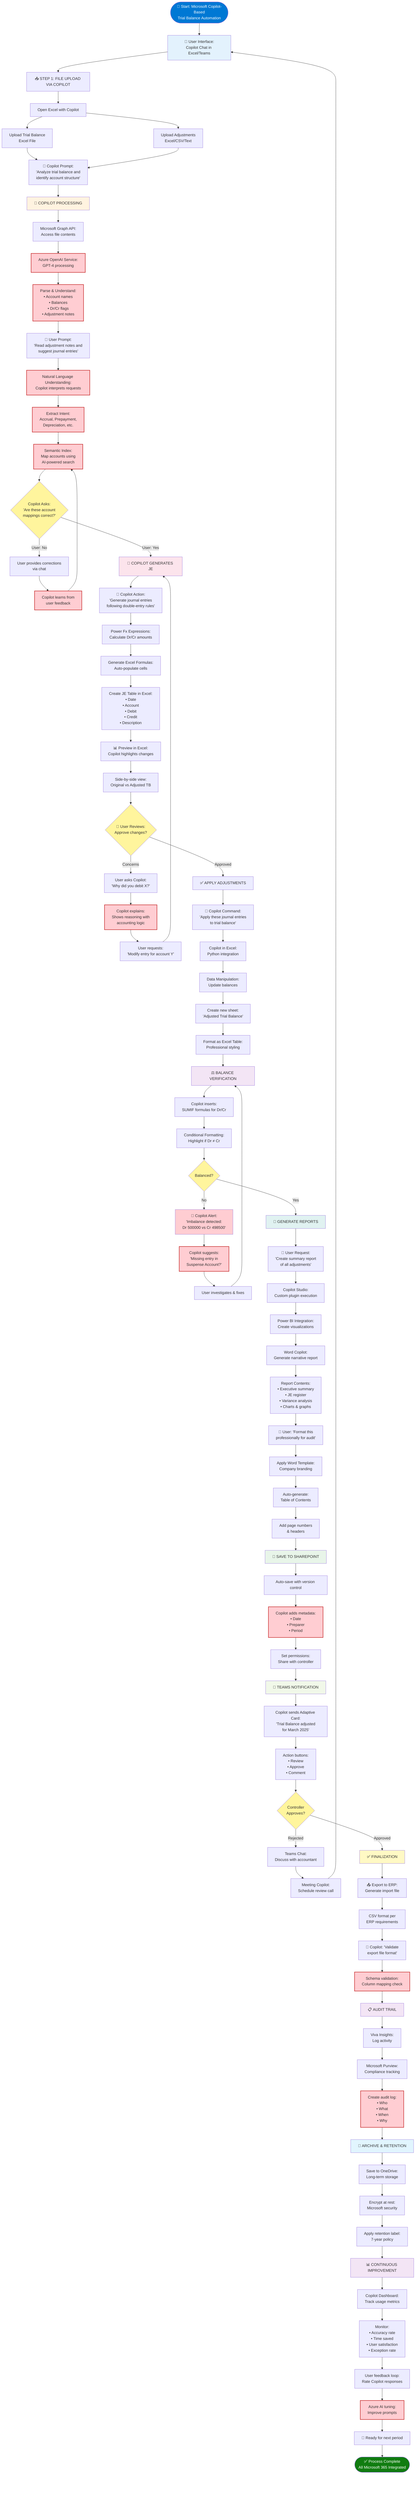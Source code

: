 flowchart TD
    Start([🚀 Start: Microsoft Copilot-Based<br/>Trial Balance Automation]) --> UserInt[👤 User Interface:<br/>Copilot Chat in Excel/Teams]
    
    UserInt --> Upload[📥 STEP 1: FILE UPLOAD VIA COPILOT]
    Upload --> ExcelCopilot[Open Excel with Copilot]
    ExcelCopilot --> UploadTB[Upload Trial Balance<br/>Excel File]
    ExcelCopilot --> UploadAdj[Upload Adjustments<br/>Excel/CSV/Text]
    
    UploadTB --> Prompt1[💬 Copilot Prompt:<br/>'Analyze trial balance and<br/>identify account structure']
    UploadAdj --> Prompt1
    
    Prompt1 --> CopilotRead[🤖 COPILOT PROCESSING]
    CopilotRead --> M365Graph[Microsoft Graph API:<br/>Access file contents]
    M365Graph --> AzureAI[Azure OpenAI Service:<br/>GPT-4 processing]
    
    AzureAI --> Parse[Parse & Understand:<br/>• Account names<br/>• Balances<br/>• Dr/Cr flags<br/>• Adjustment notes]
    
    Parse --> Prompt2[💬 User Prompt:<br/>'Read adjustment notes and<br/>suggest journal entries']
    
    Prompt2 --> NLU[Natural Language Understanding:<br/>Copilot interprets requests]
    NLU --> ExtractIntent[Extract Intent:<br/>Accrual, Prepayment,<br/>Depreciation, etc.]
    ExtractIntent --> SemanticIndex[Semantic Index:<br/>Map accounts using<br/>AI-powered search]
    
    style AzureAI fill:#ffcdd2,stroke:#c62828,stroke-width:2px
    style Parse fill:#ffcdd2,stroke:#c62828,stroke-width:2px
    style NLU fill:#ffcdd2,stroke:#c62828,stroke-width:2px
    style ExtractIntent fill:#ffcdd2,stroke:#c62828,stroke-width:2px
    style SemanticIndex fill:#ffcdd2,stroke:#c62828,stroke-width:2px
    
    SemanticIndex --> Validation{Copilot Asks:<br/>'Are these account<br/>mappings correct?'}
    Validation -->|User: No| UserCorrect[User provides corrections<br/>via chat]
    UserCorrect --> Learning[Copilot learns from<br/>user feedback]
    Learning --> SemanticIndex
    
    style Learning fill:#ffcdd2,stroke:#c62828,stroke-width:2px
    
    Validation -->|User: Yes| GenJE[🤖 COPILOT GENERATES JE]
    
    GenJE --> Prompt3[💬 Copilot Action:<br/>'Generate journal entries<br/>following double-entry rules']
    
    Prompt3 --> PowerFX[Power Fx Expressions:<br/>Calculate Dr/Cr amounts]
    PowerFX --> ExcelFormulas[Generate Excel Formulas:<br/>Auto-populate cells]
    ExcelFormulas --> JETable[Create JE Table in Excel:<br/>• Date<br/>• Account<br/>• Debit<br/>• Credit<br/>• Description]
    
    JETable --> Preview[📊 Preview in Excel:<br/>Copilot highlights changes]
    Preview --> SideBySide[Side-by-side view:<br/>Original vs Adjusted TB]
    
    SideBySide --> UserReview{👤 User Reviews:<br/>Approve changes?}
    UserReview -->|Concerns| Chat[User asks Copilot:<br/>'Why did you debit X?']
    Chat --> Explain[Copilot explains:<br/>Shows reasoning with<br/>accounting logic]
    Explain --> Modify[User requests:<br/>'Modify entry for account Y']
    Modify --> GenJE
    
    style Explain fill:#ffcdd2,stroke:#c62828,stroke-width:2px
    
    UserReview -->|Approved| Apply[✅ APPLY ADJUSTMENTS]
    
    Apply --> Prompt4[💬 Copilot Command:<br/>'Apply these journal entries<br/>to trial balance']
    
    Prompt4 --> PythonCopilot[Copilot in Excel:<br/>Python integration]
    PythonCopilot --> DataManip[Data Manipulation:<br/>Update balances]
    DataManip --> CreateSheet[Create new sheet:<br/>'Adjusted Trial Balance']
    CreateSheet --> FormatTable[Format as Excel Table:<br/>Professional styling]
    
    FormatTable --> BalCheck[⚖️ BALANCE VERIFICATION]
    BalCheck --> SumFormula[Copilot inserts:<br/>SUMIF formulas for Dr/Cr]
    SumFormula --> Conditional[Conditional Formatting:<br/>Highlight if Dr ≠ Cr]
    Conditional --> AutoCheck{Balanced?}
    
    AutoCheck -->|No| Alert[🚨 Copilot Alert:<br/>'Imbalance detected:<br/>Dr 500000 vs Cr 498500']
    Alert --> Suggest[Copilot suggests:<br/>'Missing entry in<br/>Suspense Account?']
    Suggest --> UserFix[User investigates & fixes]
    UserFix --> BalCheck
    
    style Suggest fill:#ffcdd2,stroke:#c62828,stroke-width:2px
    
    AutoCheck -->|Yes| Reports[📑 GENERATE REPORTS]
    
    Reports --> Prompt5[💬 User Request:<br/>'Create summary report<br/>of all adjustments']
    
    Prompt5 --> CopilotStudio[Copilot Studio:<br/>Custom plugin execution]
    CopilotStudio --> PowerBI[Power BI Integration:<br/>Create visualizations]
    PowerBI --> WordReport[Word Copilot:<br/>Generate narrative report]
    
    WordReport --> ReportContent[Report Contents:<br/>• Executive summary<br/>• JE register<br/>• Variance analysis<br/>• Charts & graphs]
    
    ReportContent --> Prompt6[💬 User: 'Format this<br/>professionally for audit']
    Prompt6 --> Template[Apply Word Template:<br/>Company branding]
    Template --> TOC[Auto-generate:<br/>Table of Contents]
    TOC --> PageNum[Add page numbers<br/>& headers]
    
    PageNum --> SharePoint[💾 SAVE TO SHAREPOINT]
    SharePoint --> AutoSave[Auto-save with version control]
    AutoSave --> MetaData[Copilot adds metadata:<br/>• Date<br/>• Preparer<br/>• Period]
    MetaData --> Permissions[Set permissions:<br/>Share with controller]
    
    style MetaData fill:#ffcdd2,stroke:#c62828,stroke-width:2px
    
    Permissions --> Teams[📢 TEAMS NOTIFICATION]
    Teams --> AdaptiveCard[Copilot sends Adaptive Card:<br/>'Trial Balance adjusted<br/>for March 2025']
    AdaptiveCard --> ActionButtons[Action buttons:<br/>• Review<br/>• Approve<br/>• Comment]
    
    ActionButtons --> Approval{Controller<br/>Approves?}
    Approval -->|Rejected| TeamsChat[Teams Chat:<br/>Discuss with accountant]
    TeamsChat --> MeetingCopilot[Meeting Copilot:<br/>Schedule review call]
    MeetingCopilot --> UserInt
    
    Approval -->|Approved| Finalize[✅ FINALIZATION]
    
    Finalize --> ERPExport[📤 Export to ERP:<br/>Generate import file]
    ERPExport --> CSVFormat[CSV format per<br/>ERP requirements]
    CSVFormat --> Prompt7[💬 Copilot: 'Validate<br/>export file format']
    Prompt7 --> FormatCheck[Schema validation:<br/>Column mapping check]
    
    FormatCheck --> AuditTrail[📋 AUDIT TRAIL]
    AuditTrail --> Viva[Viva Insights:<br/>Log activity]
    Viva --> Purview[Microsoft Purview:<br/>Compliance tracking]
    Purview --> AuditLog[Create audit log:<br/>• Who<br/>• What<br/>• When<br/>• Why]
    
    style FormatCheck fill:#ffcdd2,stroke:#c62828,stroke-width:2px
    style AuditLog fill:#ffcdd2,stroke:#c62828,stroke-width:2px
    
    AuditLog --> Archive[💾 ARCHIVE & RETENTION]
    Archive --> OneDrive[Save to OneDrive:<br/>Long-term storage]
    OneDrive --> Encrypt[Encrypt at rest:<br/>Microsoft security]
    Encrypt --> Retention[Apply retention label:<br/>7-year policy]
    
    Retention --> Analytics[📊 CONTINUOUS IMPROVEMENT]
    Analytics --> CopilotDash[Copilot Dashboard:<br/>Track usage metrics]
    CopilotDash --> Metrics[Monitor:<br/>• Accuracy rate<br/>• Time saved<br/>• User satisfaction<br/>• Exception rate]
    
    Metrics --> Feedback[User feedback loop:<br/>Rate Copilot responses]
    Feedback --> AITuning[Azure AI tuning:<br/>Improve prompts]
    AITuning --> NextCycle[📅 Ready for next period]
    
    style AITuning fill:#ffcdd2,stroke:#c62828,stroke-width:2px
    
    NextCycle --> Complete([✅ Process Complete<br/>All Microsoft 365 Integrated])
    
    style Start fill:#0078d4,color:#fff
    style Complete fill:#107c10,color:#fff
    style UserInt fill:#e3f2fd
    style CopilotRead fill:#fff3e0
    style GenJE fill:#fce4ec
    style BalCheck fill:#f3e5f5
    style Reports fill:#e0f2f1
    style SharePoint fill:#e8f5e9
    style Teams fill:#f1f8e9
    style Finalize fill:#fff9c4
    style AuditTrail fill:#f3e5f5
    style Archive fill:#e1f5fe
    style Analytics fill:#f3e5f5
    style Alert fill:#ffcdd2
    style Validation fill:#fff59d
    style UserReview fill:#fff59d
    style AutoCheck fill:#fff59d
    style Approval fill:#fff59d